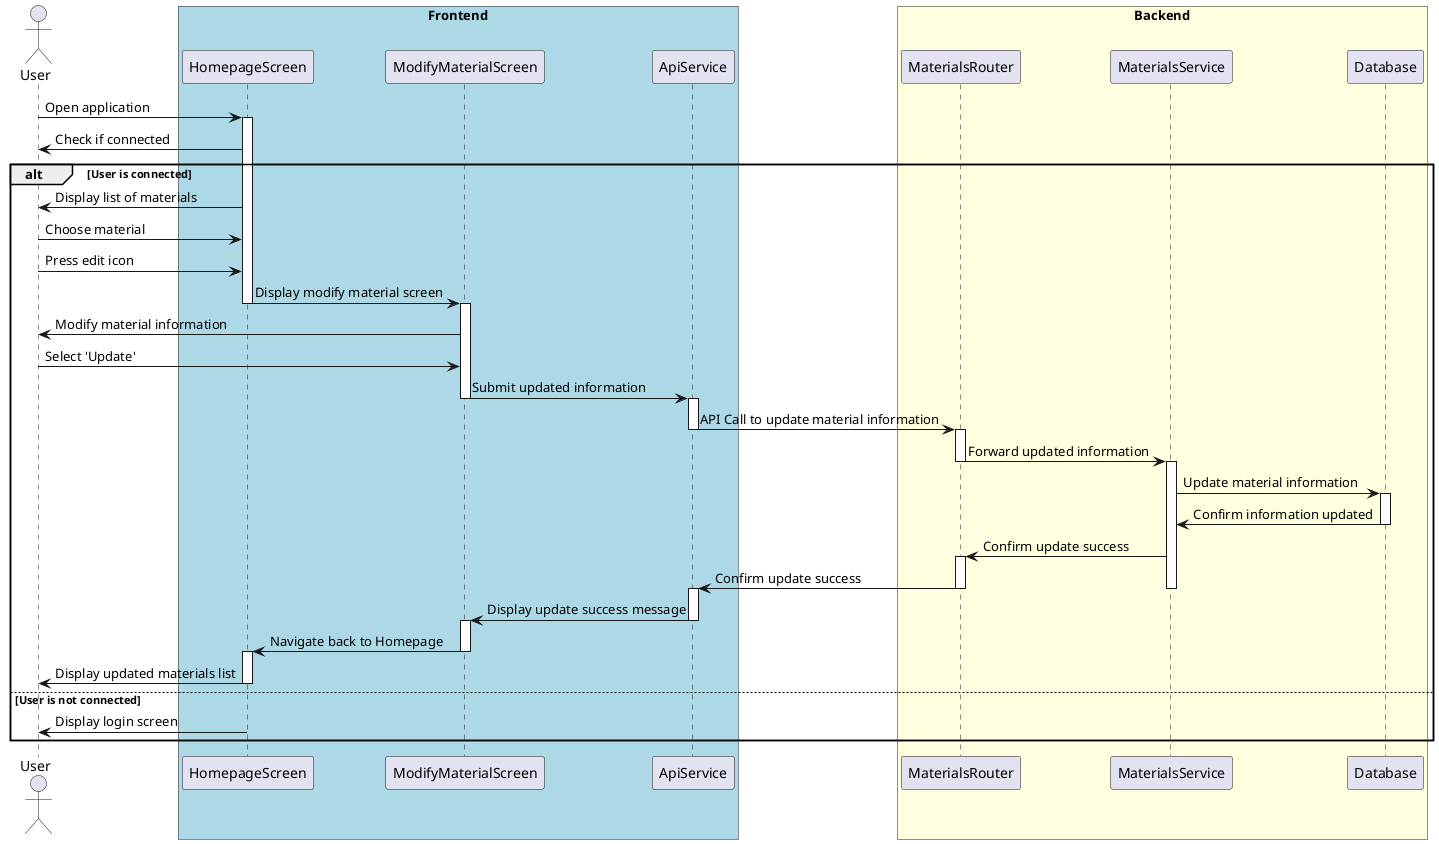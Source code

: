 @startuml

actor User

box "Frontend" #LightBlue
    participant HomepageScreen as HS
    participant ModifyMaterialScreen as MMS
    participant ApiService as AS
end box

box "Backend" #LightYellow
    participant MaterialsRouter as MR
    participant MaterialsService as MS
    participant Database as DB
end box

User -> HS: Open application
activate HS
HS -> User: Check if connected
alt User is connected
    HS -> User: Display list of materials
    User -> HS: Choose material
    User -> HS: Press edit icon
    HS -> MMS: Display modify material screen
    deactivate HS
    activate MMS
    MMS -> User: Modify material information
    User -> MMS: Select 'Update'
    MMS -> AS: Submit updated information
    deactivate MMS
    activate AS
    AS -> MR: API Call to update material information
    deactivate AS
    activate MR
    MR -> MS: Forward updated information
    deactivate MR
    activate MS
    MS -> DB: Update material information
    activate DB
    DB -> MS: Confirm information updated
    deactivate DB
    MS -> MR: Confirm update success
    activate MR
    MR -> AS: Confirm update success
    deactivate MS
    deactivate MR
    activate AS
    AS -> MMS: Display update success message
    deactivate AS
    activate MMS
    MMS -> HS: Navigate back to Homepage
    deactivate MMS
    activate HS
    HS -> User: Display updated materials list
    deactivate HS
else User is not connected
    HS -> User: Display login screen
    deactivate HS
end

@enduml